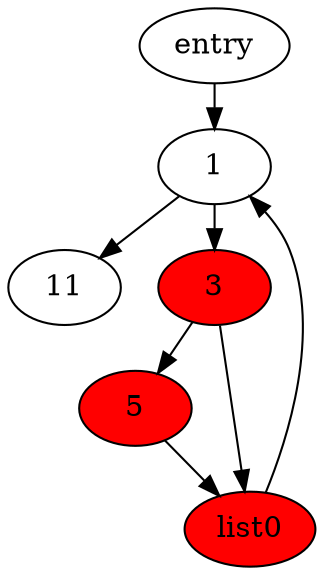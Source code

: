 digraph main {
	node [style="filled" fillcolor="white"]
	ranksep=0.3

	0->1
	1->11
	1->3
	3->5
	3->list0
	5->list0
	list0->1
	0 [label="entry"]
	1
	11
	3 [fillcolor="red"]
	5 [fillcolor="red"]
	list0 [fillcolor="red"]
}
